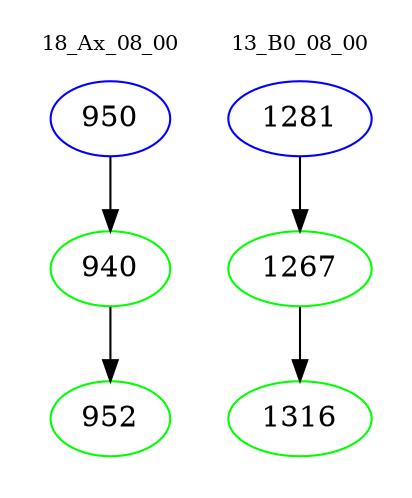 digraph{
subgraph cluster_0 {
color = white
label = "18_Ax_08_00";
fontsize=10;
T0_950 [label="950", color="blue"]
T0_950 -> T0_940 [color="black"]
T0_940 [label="940", color="green"]
T0_940 -> T0_952 [color="black"]
T0_952 [label="952", color="green"]
}
subgraph cluster_1 {
color = white
label = "13_B0_08_00";
fontsize=10;
T1_1281 [label="1281", color="blue"]
T1_1281 -> T1_1267 [color="black"]
T1_1267 [label="1267", color="green"]
T1_1267 -> T1_1316 [color="black"]
T1_1316 [label="1316", color="green"]
}
}

